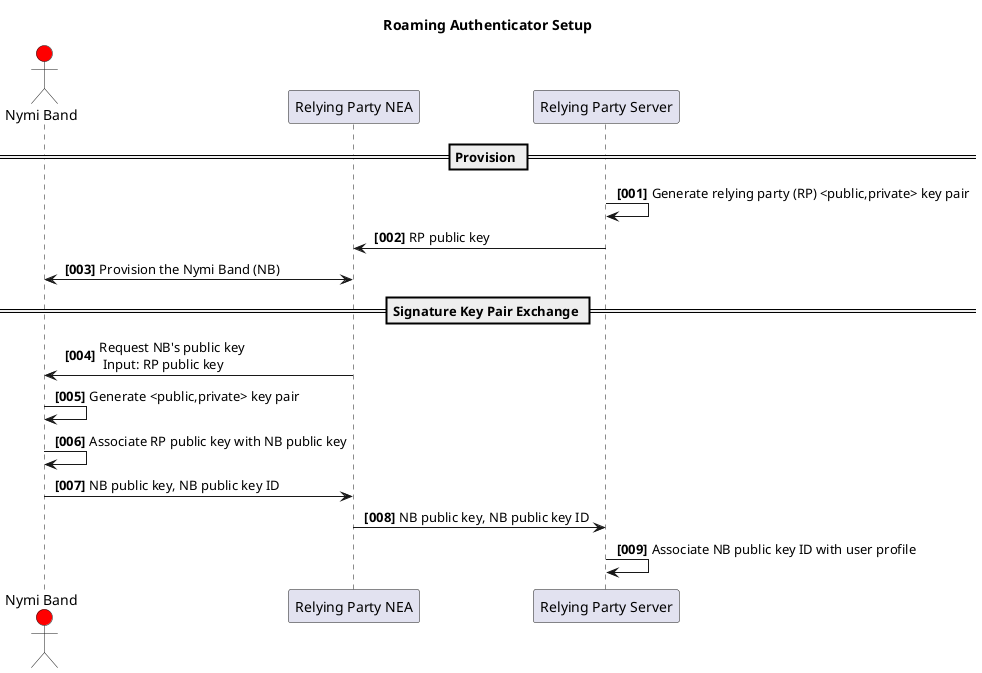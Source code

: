 @startuml
autonumber "<b> [000]"
actor "Nymi Band" as Nymi #red
participant "Relying Party NEA" as NEA
participant "Relying Party Server" as Server

title Roaming Authenticator Setup

== Provision ==
Server -> Server: Generate relying party (RP) <public,private> key pair
Server -> NEA: RP public key
Nymi   <-> NEA: Provision the Nymi Band (NB)

== Signature Key Pair Exchange ==
NEA -> Nymi: Request NB's public key \n Input: RP public key
Nymi -> Nymi: Generate <public,private> key pair
Nymi -> Nymi: Associate RP public key with NB public key
Nymi -> NEA: NB public key, NB public key ID
NEA -> Server: NB public key, NB public key ID
Server -> Server: Associate NB public key ID with user profile

@enduml
